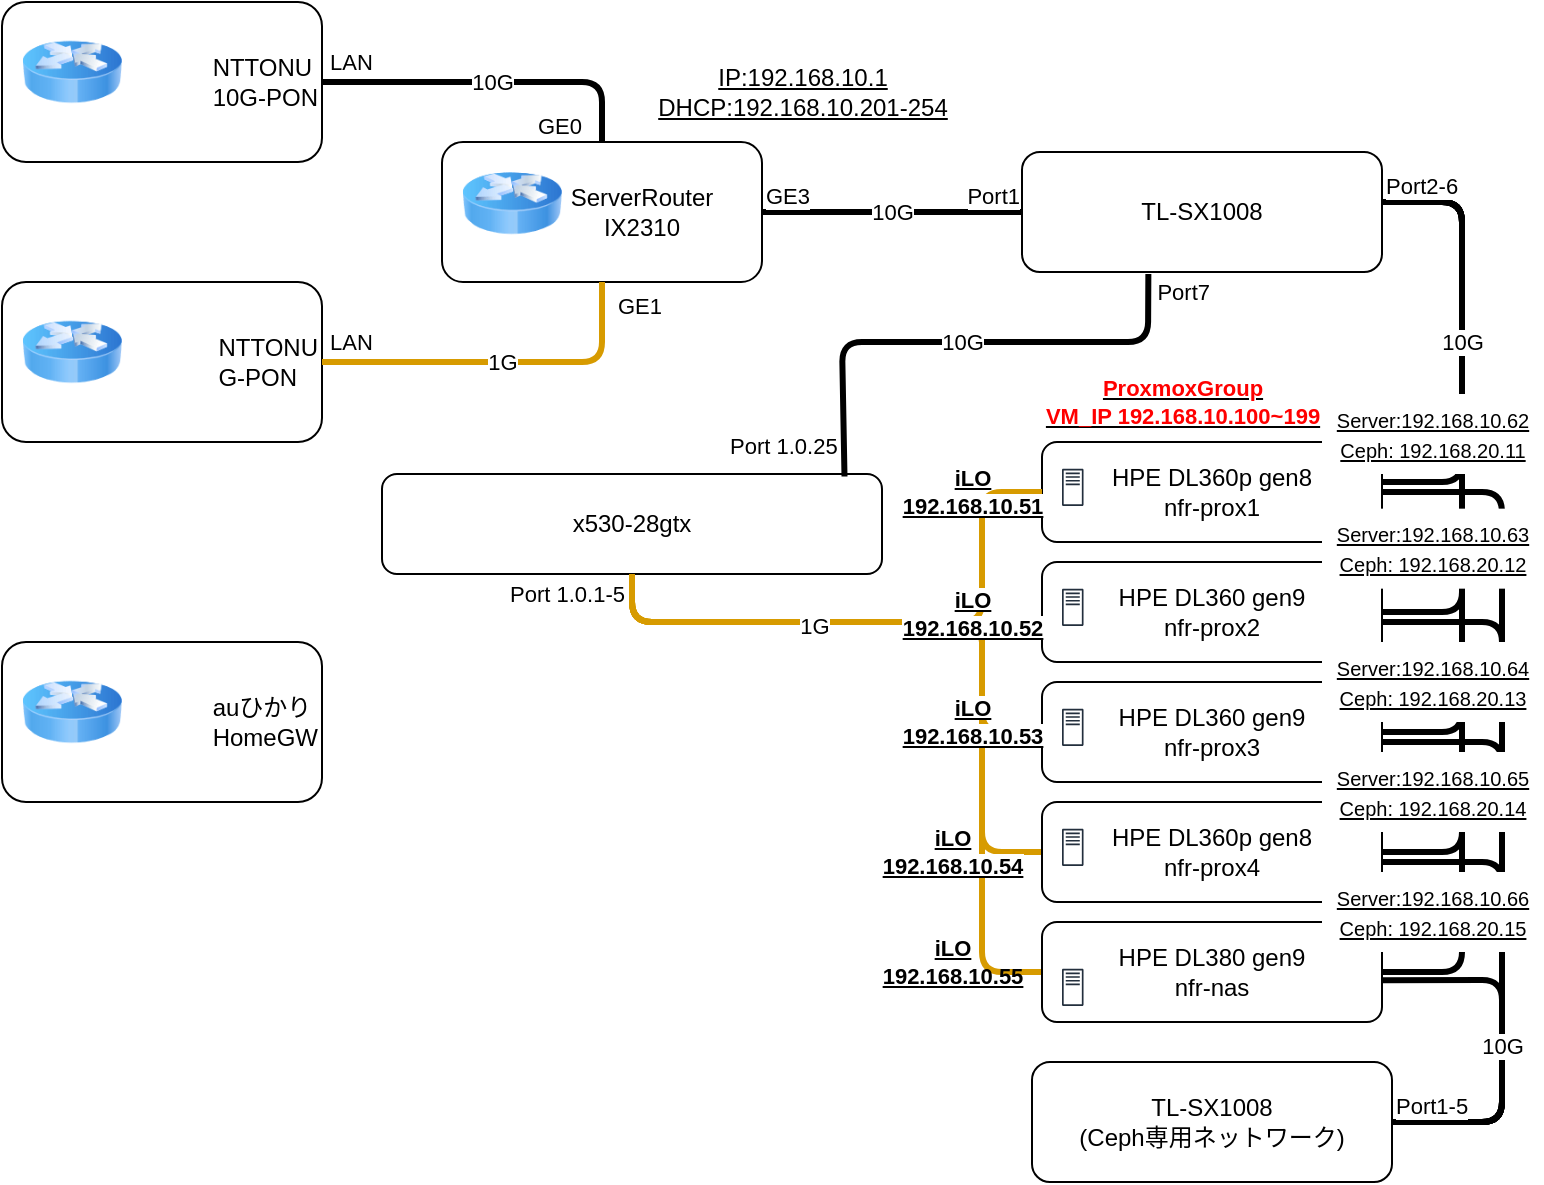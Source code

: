 <mxfile version="18.0.2" type="github">
  <diagram id="IVtER8iOa4Ks5zT8WiCw" name="HomeNetwork">
    <mxGraphModel dx="195" dy="205" grid="1" gridSize="10" guides="1" tooltips="1" connect="1" arrows="1" fold="1" page="1" pageScale="1" pageWidth="827" pageHeight="1169" math="0" shadow="0">
      <root>
        <mxCell id="0" />
        <mxCell id="1" parent="0" />
        <mxCell id="cud8JSi5Q64nd5TMTgj2-10" value="" style="endArrow=none;html=1;rounded=1;strokeWidth=3;endFill=0;entryX=1;entryY=0.5;entryDx=0;entryDy=0;exitX=1;exitY=0.5;exitDx=0;exitDy=0;" edge="1" parent="1" source="F0cyMqDmB0AHEjMqEv3i-40" target="cud8JSi5Q64nd5TMTgj2-1">
          <mxGeometry relative="1" as="geometry">
            <mxPoint x="730" y="340" as="sourcePoint" />
            <mxPoint x="735" y="590" as="targetPoint" />
            <Array as="points">
              <mxPoint x="780" y="265" />
              <mxPoint x="780" y="580" />
            </Array>
          </mxGeometry>
        </mxCell>
        <mxCell id="cud8JSi5Q64nd5TMTgj2-9" value="" style="endArrow=none;html=1;rounded=1;strokeWidth=3;endFill=0;entryX=1;entryY=0.5;entryDx=0;entryDy=0;" edge="1" parent="1" target="cud8JSi5Q64nd5TMTgj2-1">
          <mxGeometry relative="1" as="geometry">
            <mxPoint x="720" y="330" as="sourcePoint" />
            <mxPoint x="740" y="590" as="targetPoint" />
            <Array as="points">
              <mxPoint x="780" y="330" />
              <mxPoint x="780" y="580" />
            </Array>
          </mxGeometry>
        </mxCell>
        <mxCell id="cud8JSi5Q64nd5TMTgj2-8" value="" style="endArrow=none;html=1;rounded=1;strokeWidth=3;endFill=0;" edge="1" parent="1">
          <mxGeometry relative="1" as="geometry">
            <mxPoint x="720" y="390" as="sourcePoint" />
            <mxPoint x="730" y="580" as="targetPoint" />
            <Array as="points">
              <mxPoint x="780" y="390" />
              <mxPoint x="780" y="580" />
            </Array>
          </mxGeometry>
        </mxCell>
        <mxCell id="cud8JSi5Q64nd5TMTgj2-7" value="" style="endArrow=none;html=1;rounded=1;strokeWidth=3;endFill=0;" edge="1" parent="1">
          <mxGeometry relative="1" as="geometry">
            <mxPoint x="720" y="450" as="sourcePoint" />
            <mxPoint x="730" y="580" as="targetPoint" />
            <Array as="points">
              <mxPoint x="780" y="450" />
              <mxPoint x="780" y="580" />
            </Array>
          </mxGeometry>
        </mxCell>
        <mxCell id="F0cyMqDmB0AHEjMqEv3i-119" value="" style="endArrow=none;html=1;rounded=1;strokeWidth=3;exitX=0.5;exitY=1;exitDx=0;exitDy=0;endFill=0;fillColor=#ffe6cc;strokeColor=#d79b00;entryX=0;entryY=0.5;entryDx=0;entryDy=0;" parent="1" source="F0cyMqDmB0AHEjMqEv3i-83" target="F0cyMqDmB0AHEjMqEv3i-52" edge="1">
          <mxGeometry relative="1" as="geometry">
            <mxPoint x="385" y="320" as="sourcePoint" />
            <mxPoint x="560.0" y="455" as="targetPoint" />
            <Array as="points">
              <mxPoint x="345" y="330" />
              <mxPoint x="520" y="330" />
              <mxPoint x="520" y="505" />
            </Array>
          </mxGeometry>
        </mxCell>
        <mxCell id="F0cyMqDmB0AHEjMqEv3i-118" value="" style="endArrow=none;html=1;rounded=1;strokeWidth=3;exitX=0.5;exitY=1;exitDx=0;exitDy=0;endFill=0;fillColor=#ffe6cc;strokeColor=#d79b00;entryX=0;entryY=0.5;entryDx=0;entryDy=0;" parent="1" source="F0cyMqDmB0AHEjMqEv3i-83" target="F0cyMqDmB0AHEjMqEv3i-49" edge="1">
          <mxGeometry relative="1" as="geometry">
            <mxPoint x="385" y="320" as="sourcePoint" />
            <mxPoint x="560.0" y="395" as="targetPoint" />
            <Array as="points">
              <mxPoint x="345" y="330" />
              <mxPoint x="520" y="330" />
              <mxPoint x="520" y="445" />
            </Array>
          </mxGeometry>
        </mxCell>
        <mxCell id="F0cyMqDmB0AHEjMqEv3i-113" value="" style="endArrow=none;html=1;rounded=1;strokeWidth=3;exitX=0.5;exitY=1;exitDx=0;exitDy=0;endFill=0;fillColor=#ffe6cc;strokeColor=#d79b00;entryX=0;entryY=0.5;entryDx=0;entryDy=0;" parent="1" source="F0cyMqDmB0AHEjMqEv3i-83" target="F0cyMqDmB0AHEjMqEv3i-46" edge="1">
          <mxGeometry relative="1" as="geometry">
            <mxPoint x="336" y="390" as="sourcePoint" />
            <mxPoint x="511.0" y="410" as="targetPoint" />
            <Array as="points">
              <mxPoint x="345" y="330" />
              <mxPoint x="520" y="330" />
              <mxPoint x="520" y="385" />
            </Array>
          </mxGeometry>
        </mxCell>
        <mxCell id="F0cyMqDmB0AHEjMqEv3i-4" value="" style="group" parent="1" vertex="1" connectable="0">
          <mxGeometry x="30" y="20" width="160" height="80" as="geometry" />
        </mxCell>
        <mxCell id="F0cyMqDmB0AHEjMqEv3i-3" value="&lt;div style=&quot;text-align: justify;&quot;&gt;&lt;span style=&quot;background-color: initial;&quot;&gt;NTTONU&lt;/span&gt;&lt;/div&gt;&lt;div style=&quot;text-align: justify;&quot;&gt;&lt;span style=&quot;background-color: initial;&quot;&gt;10G-PON&lt;/span&gt;&lt;/div&gt;" style="rounded=1;whiteSpace=wrap;html=1;align=right;" parent="F0cyMqDmB0AHEjMqEv3i-4" vertex="1">
          <mxGeometry width="160" height="80" as="geometry" />
        </mxCell>
        <mxCell id="F0cyMqDmB0AHEjMqEv3i-2" value="" style="image;html=1;image=img/lib/clip_art/networking/Router_Icon_128x128.png" parent="F0cyMqDmB0AHEjMqEv3i-4" vertex="1">
          <mxGeometry x="10" y="10" width="50" height="50" as="geometry" />
        </mxCell>
        <mxCell id="F0cyMqDmB0AHEjMqEv3i-5" value="" style="group" parent="1" vertex="1" connectable="0">
          <mxGeometry x="30" y="160" width="160" height="80" as="geometry" />
        </mxCell>
        <mxCell id="F0cyMqDmB0AHEjMqEv3i-6" value="&lt;div style=&quot;text-align: justify;&quot;&gt;&lt;span style=&quot;background-color: initial;&quot;&gt;NTTONU&lt;/span&gt;&lt;/div&gt;&lt;div style=&quot;text-align: justify;&quot;&gt;&lt;span style=&quot;background-color: initial;&quot;&gt;G-PON&lt;/span&gt;&lt;/div&gt;" style="rounded=1;whiteSpace=wrap;html=1;align=right;" parent="F0cyMqDmB0AHEjMqEv3i-5" vertex="1">
          <mxGeometry width="160" height="80" as="geometry" />
        </mxCell>
        <mxCell id="F0cyMqDmB0AHEjMqEv3i-7" value="" style="image;html=1;image=img/lib/clip_art/networking/Router_Icon_128x128.png" parent="F0cyMqDmB0AHEjMqEv3i-5" vertex="1">
          <mxGeometry x="10" y="10" width="50" height="50" as="geometry" />
        </mxCell>
        <mxCell id="F0cyMqDmB0AHEjMqEv3i-8" value="" style="group" parent="1" vertex="1" connectable="0">
          <mxGeometry x="250" y="90" width="160" height="70" as="geometry" />
        </mxCell>
        <mxCell id="F0cyMqDmB0AHEjMqEv3i-9" value="&lt;blockquote style=&quot;margin: 0 0 0 40px; border: none; padding: 0px;&quot;&gt;&lt;div style=&quot;&quot;&gt;&lt;span style=&quot;background-color: initial;&quot;&gt;ServerRouter&lt;/span&gt;&lt;/div&gt;&lt;div style=&quot;&quot;&gt;&lt;span style=&quot;background-color: initial;&quot;&gt;IX2310&lt;/span&gt;&lt;/div&gt;&lt;/blockquote&gt;" style="rounded=1;whiteSpace=wrap;html=1;align=center;" parent="F0cyMqDmB0AHEjMqEv3i-8" vertex="1">
          <mxGeometry width="160" height="70" as="geometry" />
        </mxCell>
        <mxCell id="F0cyMqDmB0AHEjMqEv3i-10" value="" style="image;html=1;image=img/lib/clip_art/networking/Router_Icon_128x128.png" parent="F0cyMqDmB0AHEjMqEv3i-8" vertex="1">
          <mxGeometry x="10" y="8.75" width="50" height="43.75" as="geometry" />
        </mxCell>
        <mxCell id="F0cyMqDmB0AHEjMqEv3i-18" value="" style="endArrow=none;html=1;rounded=1;strokeWidth=3;exitX=1;exitY=0.5;exitDx=0;exitDy=0;entryX=0.5;entryY=0;entryDx=0;entryDy=0;endFill=0;" parent="1" source="F0cyMqDmB0AHEjMqEv3i-3" target="F0cyMqDmB0AHEjMqEv3i-9" edge="1">
          <mxGeometry relative="1" as="geometry">
            <mxPoint x="200" y="60" as="sourcePoint" />
            <mxPoint x="360" y="60" as="targetPoint" />
            <Array as="points">
              <mxPoint x="330" y="60" />
            </Array>
          </mxGeometry>
        </mxCell>
        <mxCell id="F0cyMqDmB0AHEjMqEv3i-19" value="10G" style="edgeLabel;resizable=0;html=1;align=center;verticalAlign=middle;" parent="F0cyMqDmB0AHEjMqEv3i-18" connectable="0" vertex="1">
          <mxGeometry relative="1" as="geometry" />
        </mxCell>
        <mxCell id="F0cyMqDmB0AHEjMqEv3i-20" value="LAN" style="edgeLabel;resizable=0;html=1;align=left;verticalAlign=bottom;spacing=4;" parent="F0cyMqDmB0AHEjMqEv3i-18" connectable="0" vertex="1">
          <mxGeometry x="-1" relative="1" as="geometry" />
        </mxCell>
        <mxCell id="F0cyMqDmB0AHEjMqEv3i-21" value="GE0" style="edgeLabel;resizable=0;html=1;align=right;verticalAlign=bottom;" parent="F0cyMqDmB0AHEjMqEv3i-18" connectable="0" vertex="1">
          <mxGeometry x="1" relative="1" as="geometry">
            <mxPoint x="-10" as="offset" />
          </mxGeometry>
        </mxCell>
        <mxCell id="F0cyMqDmB0AHEjMqEv3i-22" value="" style="endArrow=none;html=1;rounded=1;strokeWidth=3;exitX=1;exitY=0.5;exitDx=0;exitDy=0;entryX=0.5;entryY=1;entryDx=0;entryDy=0;endFill=0;fillColor=#ffe6cc;strokeColor=#d79b00;" parent="1" target="F0cyMqDmB0AHEjMqEv3i-9" edge="1">
          <mxGeometry relative="1" as="geometry">
            <mxPoint x="190.0" y="200" as="sourcePoint" />
            <mxPoint x="330" y="230" as="targetPoint" />
            <Array as="points">
              <mxPoint x="330" y="200" />
            </Array>
          </mxGeometry>
        </mxCell>
        <mxCell id="F0cyMqDmB0AHEjMqEv3i-23" value="1G" style="edgeLabel;resizable=0;html=1;align=center;verticalAlign=middle;" parent="F0cyMqDmB0AHEjMqEv3i-22" connectable="0" vertex="1">
          <mxGeometry relative="1" as="geometry" />
        </mxCell>
        <mxCell id="F0cyMqDmB0AHEjMqEv3i-24" value="LAN" style="edgeLabel;resizable=0;html=1;align=left;verticalAlign=bottom;spacing=4;" parent="F0cyMqDmB0AHEjMqEv3i-22" connectable="0" vertex="1">
          <mxGeometry x="-1" relative="1" as="geometry" />
        </mxCell>
        <mxCell id="F0cyMqDmB0AHEjMqEv3i-25" value="GE1" style="edgeLabel;resizable=0;html=1;align=right;verticalAlign=bottom;" parent="F0cyMqDmB0AHEjMqEv3i-22" connectable="0" vertex="1">
          <mxGeometry x="1" relative="1" as="geometry">
            <mxPoint x="30" y="20" as="offset" />
          </mxGeometry>
        </mxCell>
        <mxCell id="F0cyMqDmB0AHEjMqEv3i-26" value="GE1" style="edgeLabel;resizable=0;html=1;align=right;verticalAlign=bottom;" parent="F0cyMqDmB0AHEjMqEv3i-22" connectable="0" vertex="1">
          <mxGeometry x="1" relative="1" as="geometry">
            <mxPoint x="30" y="20" as="offset" />
          </mxGeometry>
        </mxCell>
        <mxCell id="F0cyMqDmB0AHEjMqEv3i-27" value="" style="group" parent="1" vertex="1" connectable="0">
          <mxGeometry x="30" y="340" width="160" height="80" as="geometry" />
        </mxCell>
        <mxCell id="F0cyMqDmB0AHEjMqEv3i-28" value="&lt;blockquote style=&quot;margin: 0 0 0 40px; border: none; padding: 0px;&quot;&gt;&lt;blockquote style=&quot;margin: 0 0 0 40px; border: none; padding: 0px;&quot;&gt;&lt;div style=&quot;text-align: justify;&quot;&gt;&lt;span style=&quot;background-color: initial;&quot;&gt;auひかり&lt;/span&gt;&lt;/div&gt;&lt;/blockquote&gt;&lt;blockquote style=&quot;margin: 0 0 0 40px; border: none; padding: 0px;&quot;&gt;&lt;div style=&quot;text-align: justify;&quot;&gt;&lt;span style=&quot;background-color: initial;&quot;&gt;HomeGW&lt;/span&gt;&lt;/div&gt;&lt;/blockquote&gt;&lt;/blockquote&gt;" style="rounded=1;whiteSpace=wrap;html=1;align=right;" parent="F0cyMqDmB0AHEjMqEv3i-27" vertex="1">
          <mxGeometry width="160" height="80" as="geometry" />
        </mxCell>
        <mxCell id="F0cyMqDmB0AHEjMqEv3i-29" value="" style="image;html=1;image=img/lib/clip_art/networking/Router_Icon_128x128.png" parent="F0cyMqDmB0AHEjMqEv3i-27" vertex="1">
          <mxGeometry x="10" y="10" width="50" height="50" as="geometry" />
        </mxCell>
        <mxCell id="F0cyMqDmB0AHEjMqEv3i-34" value="TL-SX1008" style="rounded=1;whiteSpace=wrap;html=1;" parent="1" vertex="1">
          <mxGeometry x="540" y="95" width="180" height="60" as="geometry" />
        </mxCell>
        <mxCell id="F0cyMqDmB0AHEjMqEv3i-35" value="" style="endArrow=none;html=1;rounded=1;strokeWidth=3;exitX=1;exitY=0.5;exitDx=0;exitDy=0;entryX=0;entryY=0.5;entryDx=0;entryDy=0;endFill=0;" parent="1" source="F0cyMqDmB0AHEjMqEv3i-9" target="F0cyMqDmB0AHEjMqEv3i-34" edge="1">
          <mxGeometry relative="1" as="geometry">
            <mxPoint x="344" y="185" as="sourcePoint" />
            <mxPoint x="484" y="215" as="targetPoint" />
            <Array as="points" />
          </mxGeometry>
        </mxCell>
        <mxCell id="F0cyMqDmB0AHEjMqEv3i-36" value="10G" style="edgeLabel;resizable=0;html=1;align=center;verticalAlign=middle;" parent="F0cyMqDmB0AHEjMqEv3i-35" connectable="0" vertex="1">
          <mxGeometry relative="1" as="geometry" />
        </mxCell>
        <mxCell id="F0cyMqDmB0AHEjMqEv3i-37" value="GE3" style="edgeLabel;resizable=0;html=1;align=left;verticalAlign=bottom;" parent="F0cyMqDmB0AHEjMqEv3i-35" connectable="0" vertex="1">
          <mxGeometry x="-1" relative="1" as="geometry" />
        </mxCell>
        <mxCell id="F0cyMqDmB0AHEjMqEv3i-38" value="Port1" style="edgeLabel;resizable=0;html=1;align=right;verticalAlign=bottom;" parent="F0cyMqDmB0AHEjMqEv3i-35" connectable="0" vertex="1">
          <mxGeometry x="1" relative="1" as="geometry">
            <mxPoint x="-1" as="offset" />
          </mxGeometry>
        </mxCell>
        <mxCell id="F0cyMqDmB0AHEjMqEv3i-41" value="" style="group" parent="1" vertex="1" connectable="0">
          <mxGeometry x="550" y="240" width="170" height="50" as="geometry" />
        </mxCell>
        <mxCell id="F0cyMqDmB0AHEjMqEv3i-40" value="HPE DL360p gen8&lt;br&gt;nfr-prox1" style="rounded=1;whiteSpace=wrap;html=1;" parent="F0cyMqDmB0AHEjMqEv3i-41" vertex="1">
          <mxGeometry width="170" height="50" as="geometry" />
        </mxCell>
        <mxCell id="F0cyMqDmB0AHEjMqEv3i-39" value="" style="sketch=0;outlineConnect=0;fontColor=#232F3E;gradientColor=none;fillColor=#232F3D;strokeColor=none;dashed=0;verticalLabelPosition=bottom;verticalAlign=top;align=center;html=1;fontSize=12;fontStyle=0;aspect=fixed;pointerEvents=1;shape=mxgraph.aws4.traditional_server;" parent="F0cyMqDmB0AHEjMqEv3i-41" vertex="1">
          <mxGeometry x="10" y="13.333" width="10.767" height="18.667" as="geometry" />
        </mxCell>
        <mxCell id="F0cyMqDmB0AHEjMqEv3i-42" value="" style="group" parent="1" vertex="1" connectable="0">
          <mxGeometry x="550" y="300" width="250" height="50" as="geometry" />
        </mxCell>
        <mxCell id="F0cyMqDmB0AHEjMqEv3i-43" value="HPE DL360 gen9&lt;br&gt;nfr-prox2" style="rounded=1;whiteSpace=wrap;html=1;" parent="F0cyMqDmB0AHEjMqEv3i-42" vertex="1">
          <mxGeometry width="170" height="50" as="geometry" />
        </mxCell>
        <mxCell id="F0cyMqDmB0AHEjMqEv3i-44" value="" style="sketch=0;outlineConnect=0;fontColor=#232F3E;gradientColor=none;fillColor=#232F3D;strokeColor=none;dashed=0;verticalLabelPosition=bottom;verticalAlign=top;align=center;html=1;fontSize=12;fontStyle=0;aspect=fixed;pointerEvents=1;shape=mxgraph.aws4.traditional_server;" parent="F0cyMqDmB0AHEjMqEv3i-42" vertex="1">
          <mxGeometry x="10" y="13.333" width="10.767" height="18.667" as="geometry" />
        </mxCell>
        <mxCell id="F0cyMqDmB0AHEjMqEv3i-45" value="" style="group" parent="1" vertex="1" connectable="0">
          <mxGeometry x="550" y="360" width="170" height="50" as="geometry" />
        </mxCell>
        <mxCell id="F0cyMqDmB0AHEjMqEv3i-46" value="HPE DL360 gen9&lt;br&gt;nfr-prox3" style="rounded=1;whiteSpace=wrap;html=1;" parent="F0cyMqDmB0AHEjMqEv3i-45" vertex="1">
          <mxGeometry width="170" height="50" as="geometry" />
        </mxCell>
        <mxCell id="F0cyMqDmB0AHEjMqEv3i-47" value="" style="sketch=0;outlineConnect=0;fontColor=#232F3E;gradientColor=none;fillColor=#232F3D;strokeColor=none;dashed=0;verticalLabelPosition=bottom;verticalAlign=top;align=center;html=1;fontSize=12;fontStyle=0;aspect=fixed;pointerEvents=1;shape=mxgraph.aws4.traditional_server;" parent="F0cyMqDmB0AHEjMqEv3i-45" vertex="1">
          <mxGeometry x="10" y="13.333" width="10.767" height="18.667" as="geometry" />
        </mxCell>
        <mxCell id="F0cyMqDmB0AHEjMqEv3i-48" value="" style="group" parent="1" vertex="1" connectable="0">
          <mxGeometry x="550" y="420" width="170" height="50" as="geometry" />
        </mxCell>
        <mxCell id="F0cyMqDmB0AHEjMqEv3i-49" value="HPE DL360p gen8&lt;br&gt;nfr-prox4" style="rounded=1;whiteSpace=wrap;html=1;" parent="F0cyMqDmB0AHEjMqEv3i-48" vertex="1">
          <mxGeometry width="170" height="50" as="geometry" />
        </mxCell>
        <mxCell id="F0cyMqDmB0AHEjMqEv3i-50" value="" style="sketch=0;outlineConnect=0;fontColor=#232F3E;gradientColor=none;fillColor=#232F3D;strokeColor=none;dashed=0;verticalLabelPosition=bottom;verticalAlign=top;align=center;html=1;fontSize=12;fontStyle=0;aspect=fixed;pointerEvents=1;shape=mxgraph.aws4.traditional_server;" parent="F0cyMqDmB0AHEjMqEv3i-48" vertex="1">
          <mxGeometry x="10" y="13.333" width="10.767" height="18.667" as="geometry" />
        </mxCell>
        <mxCell id="F0cyMqDmB0AHEjMqEv3i-75" value="" style="endArrow=none;html=1;rounded=1;strokeWidth=3;endFill=0;entryX=1;entryY=0.5;entryDx=0;entryDy=0;" parent="1" target="F0cyMqDmB0AHEjMqEv3i-43" edge="1">
          <mxGeometry relative="1" as="geometry">
            <mxPoint x="720" y="120" as="sourcePoint" />
            <mxPoint x="730" y="270" as="targetPoint" />
            <Array as="points">
              <mxPoint x="760" y="120" />
              <mxPoint x="760" y="325" />
            </Array>
          </mxGeometry>
        </mxCell>
        <mxCell id="F0cyMqDmB0AHEjMqEv3i-51" value="" style="group" parent="1" vertex="1" connectable="0">
          <mxGeometry x="550" y="490" width="170" height="50" as="geometry" />
        </mxCell>
        <mxCell id="F0cyMqDmB0AHEjMqEv3i-52" value="HPE DL380 gen9&lt;br&gt;nfr-nas" style="rounded=1;whiteSpace=wrap;html=1;" parent="F0cyMqDmB0AHEjMqEv3i-51" vertex="1">
          <mxGeometry y="-10" width="170" height="50" as="geometry" />
        </mxCell>
        <mxCell id="F0cyMqDmB0AHEjMqEv3i-53" value="" style="sketch=0;outlineConnect=0;fontColor=#232F3E;gradientColor=none;fillColor=#232F3D;strokeColor=none;dashed=0;verticalLabelPosition=bottom;verticalAlign=top;align=center;html=1;fontSize=12;fontStyle=0;aspect=fixed;pointerEvents=1;shape=mxgraph.aws4.traditional_server;" parent="F0cyMqDmB0AHEjMqEv3i-51" vertex="1">
          <mxGeometry x="10" y="13.333" width="10.767" height="18.667" as="geometry" />
        </mxCell>
        <mxCell id="F0cyMqDmB0AHEjMqEv3i-78" value="" style="endArrow=none;html=1;rounded=1;strokeWidth=3;endFill=0;entryX=1;entryY=0.5;entryDx=0;entryDy=0;" parent="1" target="F0cyMqDmB0AHEjMqEv3i-46" edge="1">
          <mxGeometry relative="1" as="geometry">
            <mxPoint x="720" y="120" as="sourcePoint" />
            <mxPoint x="730" y="335" as="targetPoint" />
            <Array as="points">
              <mxPoint x="760" y="120" />
              <mxPoint x="760" y="385" />
            </Array>
          </mxGeometry>
        </mxCell>
        <mxCell id="F0cyMqDmB0AHEjMqEv3i-79" value="" style="endArrow=none;html=1;rounded=1;strokeWidth=3;endFill=0;entryX=1;entryY=0.5;entryDx=0;entryDy=0;" parent="1" target="F0cyMqDmB0AHEjMqEv3i-49" edge="1">
          <mxGeometry relative="1" as="geometry">
            <mxPoint x="720" y="120" as="sourcePoint" />
            <mxPoint x="730" y="395" as="targetPoint" />
            <Array as="points">
              <mxPoint x="760" y="120" />
              <mxPoint x="760" y="445" />
            </Array>
          </mxGeometry>
        </mxCell>
        <mxCell id="F0cyMqDmB0AHEjMqEv3i-80" value="" style="endArrow=none;html=1;rounded=1;strokeWidth=3;endFill=0;entryX=1;entryY=0.5;entryDx=0;entryDy=0;" parent="1" target="F0cyMqDmB0AHEjMqEv3i-52" edge="1">
          <mxGeometry relative="1" as="geometry">
            <mxPoint x="720" y="120" as="sourcePoint" />
            <mxPoint x="730" y="455" as="targetPoint" />
            <Array as="points">
              <mxPoint x="760" y="120" />
              <mxPoint x="760" y="505" />
            </Array>
          </mxGeometry>
        </mxCell>
        <mxCell id="F0cyMqDmB0AHEjMqEv3i-72" value="" style="endArrow=none;html=1;rounded=1;strokeWidth=3;endFill=0;" parent="1" edge="1">
          <mxGeometry relative="1" as="geometry">
            <mxPoint x="720" y="120" as="sourcePoint" />
            <mxPoint x="720" y="260" as="targetPoint" />
            <Array as="points">
              <mxPoint x="760" y="120" />
              <mxPoint x="760" y="260" />
            </Array>
          </mxGeometry>
        </mxCell>
        <mxCell id="F0cyMqDmB0AHEjMqEv3i-74" value="Port2-6" style="edgeLabel;resizable=0;html=1;align=left;verticalAlign=bottom;" parent="F0cyMqDmB0AHEjMqEv3i-72" connectable="0" vertex="1">
          <mxGeometry x="-1" relative="1" as="geometry" />
        </mxCell>
        <mxCell id="F0cyMqDmB0AHEjMqEv3i-81" value="10G" style="edgeLabel;resizable=0;html=1;align=center;verticalAlign=middle;labelBorderColor=none;labelBackgroundColor=default;" parent="F0cyMqDmB0AHEjMqEv3i-72" connectable="0" vertex="1">
          <mxGeometry relative="1" as="geometry">
            <mxPoint as="offset" />
          </mxGeometry>
        </mxCell>
        <mxCell id="F0cyMqDmB0AHEjMqEv3i-83" value="x530-28gtx" style="rounded=1;whiteSpace=wrap;html=1;labelBackgroundColor=default;labelBorderColor=none;" parent="1" vertex="1">
          <mxGeometry x="220" y="256.0" width="250" height="50" as="geometry" />
        </mxCell>
        <mxCell id="F0cyMqDmB0AHEjMqEv3i-84" value="" style="endArrow=none;html=1;rounded=1;strokeWidth=3;entryX=0.351;entryY=1.016;entryDx=0;entryDy=0;endFill=0;entryPerimeter=0;exitX=0.925;exitY=0.025;exitDx=0;exitDy=0;exitPerimeter=0;" parent="1" source="F0cyMqDmB0AHEjMqEv3i-83" target="F0cyMqDmB0AHEjMqEv3i-34" edge="1">
          <mxGeometry relative="1" as="geometry">
            <mxPoint x="450" y="260" as="sourcePoint" />
            <mxPoint x="560" y="190" as="targetPoint" />
            <Array as="points">
              <mxPoint x="450" y="190" />
              <mxPoint x="603" y="190" />
            </Array>
          </mxGeometry>
        </mxCell>
        <mxCell id="F0cyMqDmB0AHEjMqEv3i-85" value="10G" style="edgeLabel;resizable=0;html=1;align=center;verticalAlign=middle;" parent="F0cyMqDmB0AHEjMqEv3i-84" connectable="0" vertex="1">
          <mxGeometry relative="1" as="geometry" />
        </mxCell>
        <mxCell id="F0cyMqDmB0AHEjMqEv3i-86" value="Port 1.0.25" style="edgeLabel;resizable=0;html=1;align=left;verticalAlign=bottom;spacing=4;" parent="F0cyMqDmB0AHEjMqEv3i-84" connectable="0" vertex="1">
          <mxGeometry x="-1" relative="1" as="geometry">
            <mxPoint x="-61" y="-5" as="offset" />
          </mxGeometry>
        </mxCell>
        <mxCell id="F0cyMqDmB0AHEjMqEv3i-87" value="Port7" style="edgeLabel;resizable=0;html=1;align=right;verticalAlign=bottom;spacing=-2;" parent="F0cyMqDmB0AHEjMqEv3i-84" connectable="0" vertex="1">
          <mxGeometry x="1" relative="1" as="geometry">
            <mxPoint x="27" y="14" as="offset" />
          </mxGeometry>
        </mxCell>
        <mxCell id="F0cyMqDmB0AHEjMqEv3i-93" value="" style="endArrow=none;html=1;rounded=1;strokeWidth=3;exitX=0.5;exitY=1;exitDx=0;exitDy=0;endFill=0;fillColor=#ffe6cc;strokeColor=#d79b00;" parent="1" source="F0cyMqDmB0AHEjMqEv3i-83" edge="1">
          <mxGeometry relative="1" as="geometry">
            <mxPoint x="385" y="320" as="sourcePoint" />
            <mxPoint x="550" y="330" as="targetPoint" />
            <Array as="points">
              <mxPoint x="345" y="330" />
              <mxPoint x="520" y="330" />
            </Array>
          </mxGeometry>
        </mxCell>
        <mxCell id="F0cyMqDmB0AHEjMqEv3i-95" value="Port 1.0.1-5" style="edgeLabel;resizable=0;html=1;align=left;verticalAlign=bottom;spacing=4;" parent="F0cyMqDmB0AHEjMqEv3i-93" connectable="0" vertex="1">
          <mxGeometry x="-1" relative="1" as="geometry">
            <mxPoint x="-65" y="20" as="offset" />
          </mxGeometry>
        </mxCell>
        <mxCell id="F0cyMqDmB0AHEjMqEv3i-89" value="" style="endArrow=none;html=1;rounded=1;strokeWidth=3;exitX=0.5;exitY=1;exitDx=0;exitDy=0;entryX=0;entryY=0.5;entryDx=0;entryDy=0;endFill=0;fillColor=#ffe6cc;strokeColor=#d79b00;" parent="1" source="F0cyMqDmB0AHEjMqEv3i-83" target="F0cyMqDmB0AHEjMqEv3i-40" edge="1">
          <mxGeometry relative="1" as="geometry">
            <mxPoint x="400" y="420" as="sourcePoint" />
            <mxPoint x="524.43" y="315.31" as="targetPoint" />
            <Array as="points">
              <mxPoint x="345" y="330" />
              <mxPoint x="520" y="330" />
              <mxPoint x="520" y="265" />
            </Array>
          </mxGeometry>
        </mxCell>
        <mxCell id="F0cyMqDmB0AHEjMqEv3i-90" value="1G" style="edgeLabel;resizable=0;html=1;align=center;verticalAlign=middle;" parent="F0cyMqDmB0AHEjMqEv3i-89" connectable="0" vertex="1">
          <mxGeometry relative="1" as="geometry">
            <mxPoint x="-32" y="2" as="offset" />
          </mxGeometry>
        </mxCell>
        <mxCell id="F0cyMqDmB0AHEjMqEv3i-96" value="&lt;span style=&quot;background-color: rgb(255, 255, 255);&quot;&gt;iLO&lt;br&gt;192.168.10.51&lt;/span&gt;" style="text;html=1;align=center;verticalAlign=middle;resizable=0;points=[];autosize=1;strokeColor=none;fillColor=none;labelBackgroundColor=none;fontSize=11;fontStyle=5;spacing=2;spacingTop=0;" parent="1" vertex="1">
          <mxGeometry x="470" y="245" width="90" height="40" as="geometry" />
        </mxCell>
        <mxCell id="F0cyMqDmB0AHEjMqEv3i-101" value="&lt;u style=&quot;background-color: rgb(255, 255, 255);&quot;&gt;iLO&lt;br&gt;192.168.10.52&lt;/u&gt;" style="text;html=1;align=center;verticalAlign=middle;resizable=0;points=[];autosize=1;strokeColor=none;fillColor=none;labelBackgroundColor=none;fontSize=11;fontStyle=1;spacing=2;spacingTop=0;" parent="1" vertex="1">
          <mxGeometry x="470" y="306" width="90" height="40" as="geometry" />
        </mxCell>
        <mxCell id="F0cyMqDmB0AHEjMqEv3i-117" value="&lt;u style=&quot;background-color: rgb(255, 255, 255);&quot;&gt;iLO&lt;br&gt;192.168.10.53&lt;/u&gt;" style="text;html=1;align=center;verticalAlign=middle;resizable=0;points=[];autosize=1;strokeColor=none;fillColor=none;labelBackgroundColor=none;fontSize=11;fontStyle=1;spacing=2;spacingTop=0;" parent="1" vertex="1">
          <mxGeometry x="470" y="360" width="90" height="40" as="geometry" />
        </mxCell>
        <mxCell id="F0cyMqDmB0AHEjMqEv3i-120" value="&lt;span style=&quot;background-color: rgb(255, 255, 255);&quot;&gt;&lt;u&gt;iLO&lt;br&gt;192.168.10.54&lt;/u&gt;&lt;/span&gt;" style="text;html=1;align=center;verticalAlign=middle;resizable=0;points=[];autosize=1;strokeColor=none;fillColor=none;labelBackgroundColor=none;fontSize=11;fontStyle=1;spacing=2;spacingTop=0;" parent="1" vertex="1">
          <mxGeometry x="460" y="425" width="90" height="40" as="geometry" />
        </mxCell>
        <mxCell id="F0cyMqDmB0AHEjMqEv3i-125" value="&lt;u style=&quot;&quot;&gt;iLO&lt;br&gt;192.168.10.55&lt;/u&gt;" style="text;html=1;align=center;verticalAlign=middle;resizable=0;points=[];autosize=1;strokeColor=none;fillColor=none;labelBackgroundColor=none;fontSize=11;fontStyle=1;spacing=2;spacingTop=0;" parent="1" vertex="1">
          <mxGeometry x="460" y="480" width="90" height="40" as="geometry" />
        </mxCell>
        <mxCell id="cud8JSi5Q64nd5TMTgj2-1" value="TL-SX1008&lt;br&gt;(Ceph専用ネットワーク)" style="rounded=1;whiteSpace=wrap;html=1;" vertex="1" parent="1">
          <mxGeometry x="545" y="550" width="180" height="60" as="geometry" />
        </mxCell>
        <mxCell id="cud8JSi5Q64nd5TMTgj2-3" value="&lt;u&gt;IP:192.168.10.1&lt;br&gt;DHCP:192.168.10.201-254&lt;/u&gt;" style="text;html=1;align=center;verticalAlign=middle;resizable=0;points=[];autosize=1;strokeColor=none;fillColor=none;" vertex="1" parent="1">
          <mxGeometry x="350" y="50" width="160" height="30" as="geometry" />
        </mxCell>
        <mxCell id="cud8JSi5Q64nd5TMTgj2-4" value="" style="endArrow=none;html=1;rounded=1;strokeWidth=3;endFill=0;exitX=1;exitY=0.5;exitDx=0;exitDy=0;entryX=0.999;entryY=0.582;entryDx=0;entryDy=0;entryPerimeter=0;" edge="1" parent="1" source="cud8JSi5Q64nd5TMTgj2-1" target="F0cyMqDmB0AHEjMqEv3i-52">
          <mxGeometry relative="1" as="geometry">
            <mxPoint x="750" y="320" as="sourcePoint" />
            <mxPoint x="720" y="500" as="targetPoint" />
            <Array as="points">
              <mxPoint x="780" y="580" />
              <mxPoint x="780" y="509" />
            </Array>
          </mxGeometry>
        </mxCell>
        <mxCell id="cud8JSi5Q64nd5TMTgj2-5" value="Port1-5" style="edgeLabel;resizable=0;html=1;align=left;verticalAlign=bottom;" connectable="0" vertex="1" parent="cud8JSi5Q64nd5TMTgj2-4">
          <mxGeometry x="-1" relative="1" as="geometry" />
        </mxCell>
        <mxCell id="cud8JSi5Q64nd5TMTgj2-6" value="10G" style="edgeLabel;resizable=0;html=1;align=center;verticalAlign=middle;labelBorderColor=none;labelBackgroundColor=default;" connectable="0" vertex="1" parent="cud8JSi5Q64nd5TMTgj2-4">
          <mxGeometry relative="1" as="geometry">
            <mxPoint as="offset" />
          </mxGeometry>
        </mxCell>
        <mxCell id="cud8JSi5Q64nd5TMTgj2-13" value="&lt;font size=&quot;1&quot;&gt;&lt;u style=&quot;&quot;&gt;&lt;span style=&quot;background-color: rgb(255, 255, 255);&quot;&gt;Server:192.168.10.62&lt;br&gt;Ceph: 192.168.20.11&lt;/span&gt;&lt;br&gt;&lt;/u&gt;&lt;/font&gt;" style="text;html=1;align=center;verticalAlign=middle;resizable=0;points=[];autosize=1;strokeColor=none;fillColor=default;" vertex="1" parent="1">
          <mxGeometry x="690" y="216" width="110" height="40" as="geometry" />
        </mxCell>
        <mxCell id="cud8JSi5Q64nd5TMTgj2-15" value="&lt;font size=&quot;1&quot;&gt;&lt;u style=&quot;&quot;&gt;&lt;span style=&quot;background-color: rgb(255, 255, 255);&quot;&gt;Server:192.168.10.63&lt;br&gt;Ceph: 192.168.20.12&lt;/span&gt;&lt;br&gt;&lt;/u&gt;&lt;/font&gt;" style="text;html=1;align=center;verticalAlign=middle;resizable=0;points=[];autosize=1;strokeColor=none;fillColor=default;" vertex="1" parent="1">
          <mxGeometry x="690" y="273.33" width="110" height="40" as="geometry" />
        </mxCell>
        <mxCell id="cud8JSi5Q64nd5TMTgj2-16" value="&lt;font size=&quot;1&quot;&gt;&lt;u style=&quot;&quot;&gt;&lt;span style=&quot;background-color: rgb(255, 255, 255);&quot;&gt;Server:192.168.10.64&lt;br&gt;Ceph: 192.168.20.13&lt;/span&gt;&lt;br&gt;&lt;/u&gt;&lt;/font&gt;" style="text;html=1;align=center;verticalAlign=middle;resizable=0;points=[];autosize=1;strokeColor=none;fillColor=default;" vertex="1" parent="1">
          <mxGeometry x="690" y="340" width="110" height="40" as="geometry" />
        </mxCell>
        <mxCell id="cud8JSi5Q64nd5TMTgj2-17" value="&lt;font size=&quot;1&quot;&gt;&lt;u style=&quot;&quot;&gt;&lt;span style=&quot;background-color: rgb(255, 255, 255);&quot;&gt;Server:192.168.10.65&lt;br&gt;Ceph: 192.168.20.14&lt;/span&gt;&lt;br&gt;&lt;/u&gt;&lt;/font&gt;" style="text;html=1;align=center;verticalAlign=middle;resizable=0;points=[];autosize=1;strokeColor=none;fillColor=default;" vertex="1" parent="1">
          <mxGeometry x="690" y="395" width="110" height="40" as="geometry" />
        </mxCell>
        <mxCell id="cud8JSi5Q64nd5TMTgj2-18" value="&lt;font size=&quot;1&quot;&gt;&lt;u style=&quot;&quot;&gt;&lt;span style=&quot;background-color: rgb(255, 255, 255);&quot;&gt;Server:192.168.10.66&lt;br&gt;Ceph: 192.168.20.15&lt;/span&gt;&lt;br&gt;&lt;/u&gt;&lt;/font&gt;" style="text;html=1;align=center;verticalAlign=middle;resizable=0;points=[];autosize=1;strokeColor=none;fillColor=default;" vertex="1" parent="1">
          <mxGeometry x="690" y="455" width="110" height="40" as="geometry" />
        </mxCell>
        <mxCell id="cud8JSi5Q64nd5TMTgj2-19" value="&lt;b&gt;&lt;u&gt;&lt;font color=&quot;#ff0000&quot; style=&quot;background-color: rgb(255, 255, 255);&quot;&gt;ProxmoxGroup&lt;br&gt;VM_IP 192.168.10.100~199&lt;/font&gt;&lt;/u&gt;&lt;/b&gt;" style="text;html=1;align=center;verticalAlign=middle;resizable=0;points=[];autosize=1;strokeColor=none;fillColor=none;fontSize=11;fontColor=none;" vertex="1" parent="1">
          <mxGeometry x="545" y="205" width="150" height="30" as="geometry" />
        </mxCell>
      </root>
    </mxGraphModel>
  </diagram>
</mxfile>
